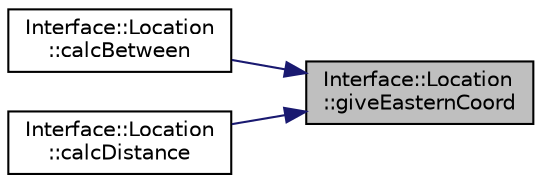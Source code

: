 digraph "Interface::Location::giveEasternCoord"
{
 // LATEX_PDF_SIZE
  edge [fontname="Helvetica",fontsize="10",labelfontname="Helvetica",labelfontsize="10"];
  node [fontname="Helvetica",fontsize="10",shape=record];
  rankdir="RL";
  Node1 [label="Interface::Location\l::giveEasternCoord",height=0.2,width=0.4,color="black", fillcolor="grey75", style="filled", fontcolor="black",tooltip="giveEasternCoord returns the location of the eastern coordinate from map grid."];
  Node1 -> Node2 [dir="back",color="midnightblue",fontsize="10",style="solid"];
  Node2 [label="Interface::Location\l::calcBetween",height=0.2,width=0.4,color="black", fillcolor="white", style="filled",URL="$class_interface_1_1_location.html#a1bd79f247bb7783c57ece45c6065c537",tooltip="calcBetween calculates wanted position between two locations."];
  Node1 -> Node3 [dir="back",color="midnightblue",fontsize="10",style="solid"];
  Node3 [label="Interface::Location\l::calcDistance",height=0.2,width=0.4,color="black", fillcolor="white", style="filled",URL="$class_interface_1_1_location.html#aa173757cc60962ecdeef28581afa5878",tooltip="calcDistance calculates the distance between two locations in map grid."];
}
